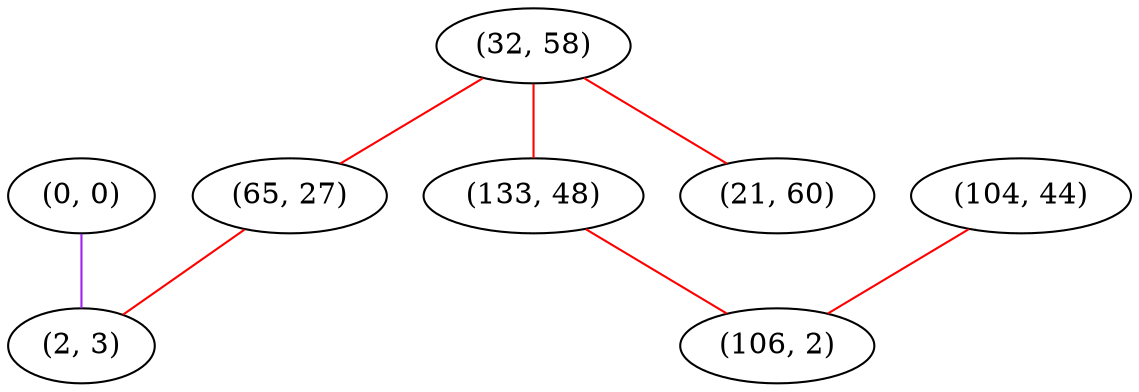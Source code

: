 graph "" {
"(0, 0)";
"(32, 58)";
"(133, 48)";
"(104, 44)";
"(21, 60)";
"(65, 27)";
"(2, 3)";
"(106, 2)";
"(0, 0)" -- "(2, 3)"  [color=purple, key=0, weight=4];
"(32, 58)" -- "(21, 60)"  [color=red, key=0, weight=1];
"(32, 58)" -- "(65, 27)"  [color=red, key=0, weight=1];
"(32, 58)" -- "(133, 48)"  [color=red, key=0, weight=1];
"(133, 48)" -- "(106, 2)"  [color=red, key=0, weight=1];
"(104, 44)" -- "(106, 2)"  [color=red, key=0, weight=1];
"(65, 27)" -- "(2, 3)"  [color=red, key=0, weight=1];
}
